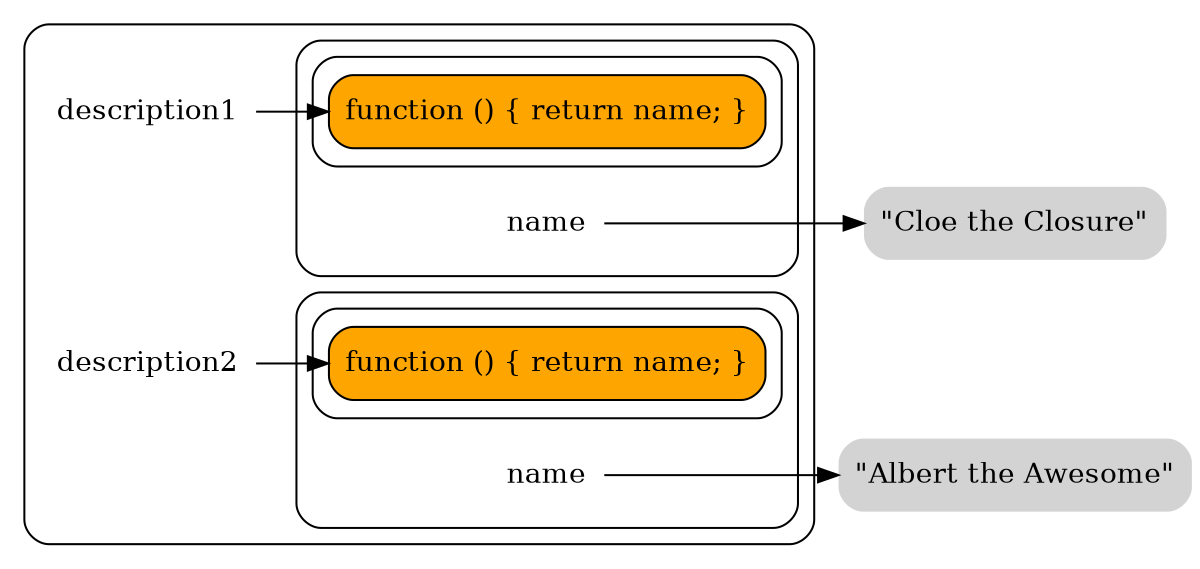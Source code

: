 digraph finite_state_machine {
	size="8,5"
	rankdir = "LR"

  subgraph cluster_0 {
    style =rounded;
    
    /* Free Variables */
    node [shape = plaintext, style=""]
    description1;description2;
    subgraph cluster_1 {

      /* Free Variables */
      node [shape = plaintext, style=""]
      name1 [label="name"];

      subgraph cluster_2 {
        node [shape=Mrecord, fillcolor=orange, style=filled];
        fn1 [label="<__proto__>function () \{ return name; \}"];
      }
    }
    subgraph cluster_3 {

      /* Free Variables */
      node [shape = plaintext, style=""]
      name2 [label="name"];

      subgraph cluster_4 {
        node [shape=Mrecord, fillcolor=orange, style=filled];
        fn2 [label="<__proto__>function () \{ return name; \}"];
      }
    }


  }

  /* Literals */
  node [shape = plaintext, fillcolor=lightGrey, style="filled,rounded"];
  cloe [label="\"Cloe the Closure\""]
  albert [label="\"Albert the Awesome\""]


  description1 -> fn1:__proto__;
  description2 -> fn2:__proto__;
  name1 -> cloe;
  name2 -> albert;
}